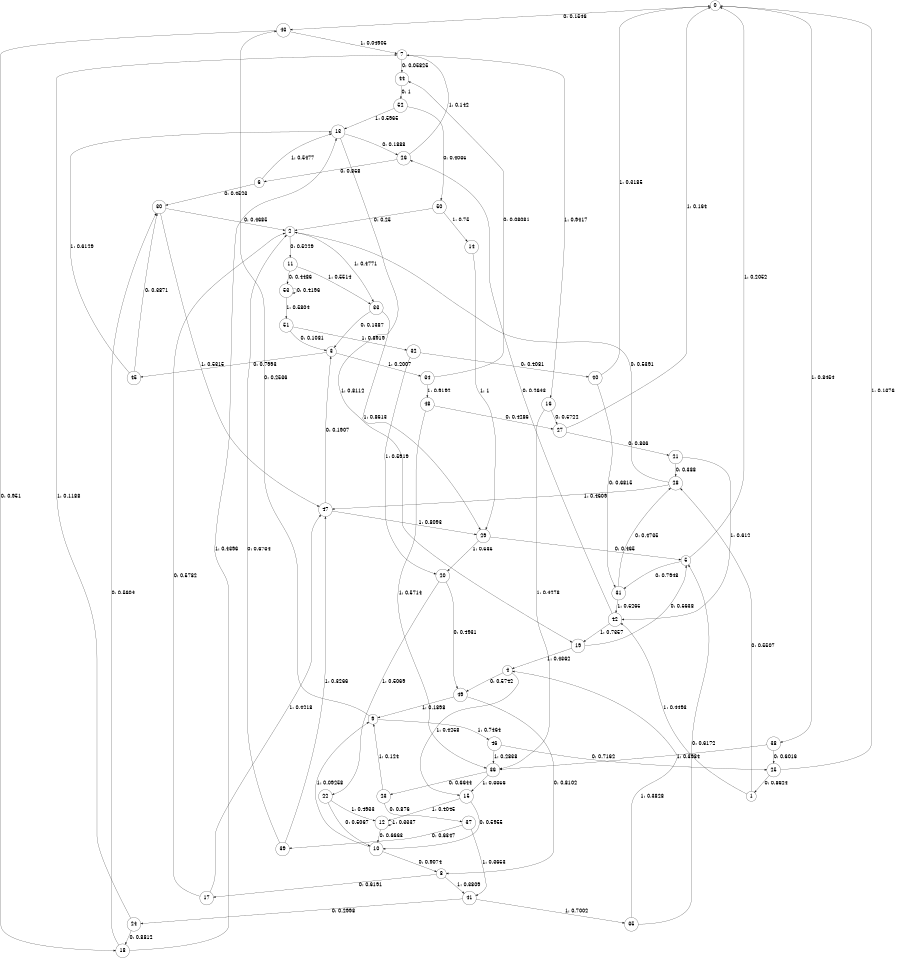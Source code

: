 digraph "ch11faceL9" {
size = "6,8.5";
ratio = "fill";
node [shape = circle];
node [fontsize = 24];
edge [fontsize = 24];
0 -> 43 [label = "0: 0.1546   "];
0 -> 38 [label = "1: 0.8454   "];
1 -> 28 [label = "0: 0.5507   "];
1 -> 42 [label = "1: 0.4493   "];
2 -> 11 [label = "0: 0.5229   "];
2 -> 33 [label = "1: 0.4771   "];
3 -> 45 [label = "0: 0.7993   "];
3 -> 34 [label = "1: 0.2007   "];
4 -> 49 [label = "0: 0.5742   "];
4 -> 15 [label = "1: 0.4258   "];
5 -> 31 [label = "0: 0.7948   "];
5 -> 0 [label = "1: 0.2052   "];
6 -> 30 [label = "0: 0.4523   "];
6 -> 13 [label = "1: 0.5477   "];
7 -> 44 [label = "0: 0.05825  "];
7 -> 16 [label = "1: 0.9417   "];
8 -> 17 [label = "0: 0.6191   "];
8 -> 41 [label = "1: 0.3809   "];
9 -> 43 [label = "0: 0.2536   "];
9 -> 46 [label = "1: 0.7464   "];
10 -> 8 [label = "0: 0.9074   "];
10 -> 9 [label = "1: 0.09258  "];
11 -> 53 [label = "0: 0.4486   "];
11 -> 33 [label = "1: 0.5514   "];
12 -> 10 [label = "0: 0.6663   "];
12 -> 12 [label = "1: 0.3337   "];
13 -> 26 [label = "0: 0.1888   "];
13 -> 19 [label = "1: 0.8112   "];
14 -> 29 [label = "1: 1        "];
15 -> 10 [label = "0: 0.5955   "];
15 -> 12 [label = "1: 0.4045   "];
16 -> 27 [label = "0: 0.5722   "];
16 -> 36 [label = "1: 0.4278   "];
17 -> 2 [label = "0: 0.5782   "];
17 -> 47 [label = "1: 0.4218   "];
18 -> 30 [label = "0: 0.5604   "];
18 -> 13 [label = "1: 0.4396   "];
19 -> 5 [label = "0: 0.5638   "];
19 -> 4 [label = "1: 0.4362   "];
20 -> 49 [label = "0: 0.4931   "];
20 -> 22 [label = "1: 0.5069   "];
21 -> 28 [label = "0: 0.388    "];
21 -> 42 [label = "1: 0.612    "];
22 -> 10 [label = "0: 0.5067   "];
22 -> 12 [label = "1: 0.4933   "];
23 -> 37 [label = "0: 0.876    "];
23 -> 9 [label = "1: 0.124    "];
24 -> 18 [label = "0: 0.8812   "];
24 -> 7 [label = "1: 0.1188   "];
25 -> 1 [label = "0: 0.8624   "];
25 -> 0 [label = "1: 0.1376   "];
26 -> 6 [label = "0: 0.858    "];
26 -> 7 [label = "1: 0.142    "];
27 -> 21 [label = "0: 0.836    "];
27 -> 0 [label = "1: 0.164    "];
28 -> 2 [label = "0: 0.5391   "];
28 -> 47 [label = "1: 0.4609   "];
29 -> 5 [label = "0: 0.465    "];
29 -> 20 [label = "1: 0.535    "];
30 -> 2 [label = "0: 0.4685   "];
30 -> 47 [label = "1: 0.5315   "];
31 -> 28 [label = "0: 0.4735   "];
31 -> 42 [label = "1: 0.5265   "];
32 -> 40 [label = "0: 0.4081   "];
32 -> 20 [label = "1: 0.5919   "];
33 -> 3 [label = "0: 0.1387   "];
33 -> 29 [label = "1: 0.8613   "];
34 -> 44 [label = "0: 0.08081  "];
34 -> 48 [label = "1: 0.9192   "];
35 -> 5 [label = "0: 0.6172   "];
35 -> 4 [label = "1: 0.3828   "];
36 -> 23 [label = "0: 0.6644   "];
36 -> 15 [label = "1: 0.3356   "];
37 -> 39 [label = "0: 0.6347   "];
37 -> 41 [label = "1: 0.3653   "];
38 -> 25 [label = "0: 0.6016   "];
38 -> 36 [label = "1: 0.3984   "];
39 -> 2 [label = "0: 0.6734   "];
39 -> 47 [label = "1: 0.3266   "];
40 -> 31 [label = "0: 0.6815   "];
40 -> 0 [label = "1: 0.3185   "];
41 -> 24 [label = "0: 0.2998   "];
41 -> 35 [label = "1: 0.7002   "];
42 -> 26 [label = "0: 0.2643   "];
42 -> 19 [label = "1: 0.7357   "];
43 -> 18 [label = "0: 0.951    "];
43 -> 7 [label = "1: 0.04905  "];
44 -> 52 [label = "0: 1        "];
45 -> 30 [label = "0: 0.3871   "];
45 -> 13 [label = "1: 0.6129   "];
46 -> 25 [label = "0: 0.7162   "];
46 -> 36 [label = "1: 0.2838   "];
47 -> 3 [label = "0: 0.1907   "];
47 -> 29 [label = "1: 0.8093   "];
48 -> 27 [label = "0: 0.4286   "];
48 -> 36 [label = "1: 0.5714   "];
49 -> 8 [label = "0: 0.8102   "];
49 -> 9 [label = "1: 0.1898   "];
50 -> 2 [label = "0: 0.25     "];
50 -> 14 [label = "1: 0.75     "];
51 -> 3 [label = "0: 0.1081   "];
51 -> 32 [label = "1: 0.8919   "];
52 -> 50 [label = "0: 0.4035   "];
52 -> 13 [label = "1: 0.5965   "];
53 -> 53 [label = "0: 0.4196   "];
53 -> 51 [label = "1: 0.5804   "];
}